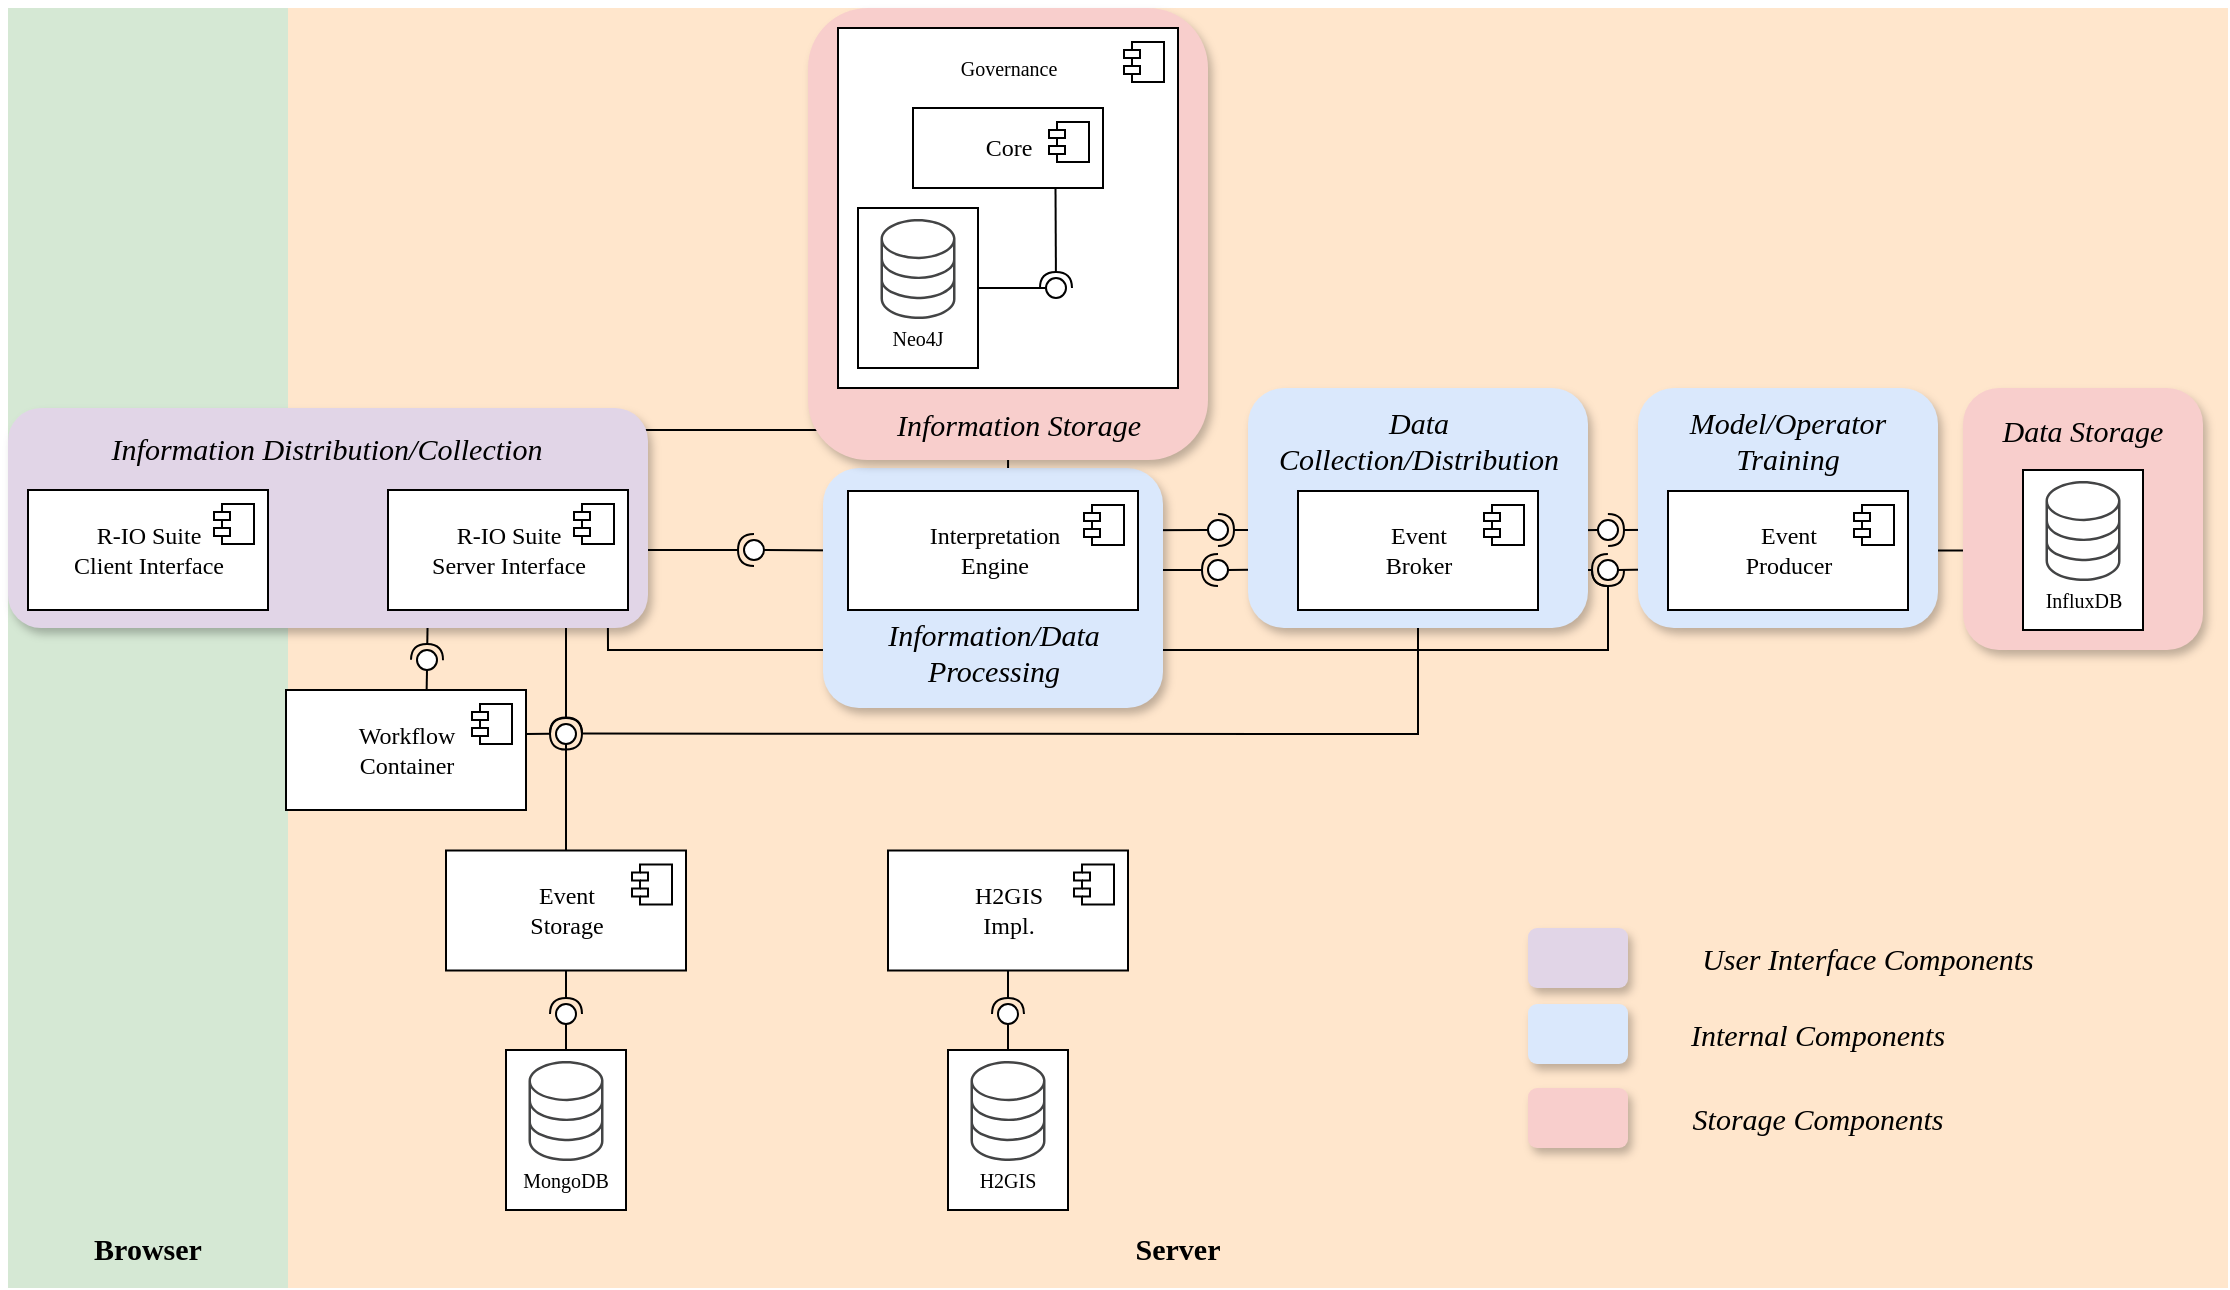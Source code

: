 <mxfile version="15.9.6" type="device"><diagram id="jAn8qlHWkcjysDi_qIiM" name="Page-1"><mxGraphModel dx="1185" dy="650" grid="1" gridSize="10" guides="1" tooltips="1" connect="1" arrows="1" fold="1" page="1" pageScale="1" pageWidth="1169" pageHeight="827" math="0" shadow="0"><root><mxCell id="0"/><mxCell id="1" parent="0"/><mxCell id="mTJzReZwDnNRR1plRmi6-117" value="" style="rounded=0;whiteSpace=wrap;html=1;fontFamily=Verdana;fontSize=10;verticalAlign=middle;strokeColor=none;fillColor=#d5e8d4;" parent="1" vertex="1"><mxGeometry width="140" height="640" as="geometry"/></mxCell><mxCell id="mTJzReZwDnNRR1plRmi6-118" value="" style="rounded=0;whiteSpace=wrap;html=1;fontFamily=Verdana;fontSize=10;verticalAlign=middle;strokeColor=none;fillColor=#ffe6cc;" parent="1" vertex="1"><mxGeometry x="140" width="970" height="640" as="geometry"/></mxCell><mxCell id="mTJzReZwDnNRR1plRmi6-22" value="&lt;div&gt;Workflow&lt;/div&gt;&lt;div&gt;Container&lt;br&gt;&lt;/div&gt;" style="html=1;dropTarget=0;fontFamily=Verdana;" parent="1" vertex="1"><mxGeometry x="139" y="341" width="120" height="60" as="geometry"/></mxCell><mxCell id="mTJzReZwDnNRR1plRmi6-23" value="" style="shape=module;jettyWidth=8;jettyHeight=4;fontFamily=Verdana;" parent="mTJzReZwDnNRR1plRmi6-22" vertex="1"><mxGeometry x="1" width="20" height="20" relative="1" as="geometry"><mxPoint x="-27" y="7" as="offset"/></mxGeometry></mxCell><mxCell id="mTJzReZwDnNRR1plRmi6-27" value="&lt;div&gt;Event&lt;/div&gt;&lt;div&gt;Storage&lt;/div&gt;" style="html=1;dropTarget=0;fontFamily=Verdana;" parent="1" vertex="1"><mxGeometry x="219" y="421.25" width="120" height="60" as="geometry"/></mxCell><mxCell id="mTJzReZwDnNRR1plRmi6-28" value="" style="shape=module;jettyWidth=8;jettyHeight=4;fontFamily=Verdana;" parent="mTJzReZwDnNRR1plRmi6-27" vertex="1"><mxGeometry x="1" width="20" height="20" relative="1" as="geometry"><mxPoint x="-27" y="7" as="offset"/></mxGeometry></mxCell><mxCell id="mTJzReZwDnNRR1plRmi6-38" value="" style="rounded=0;orthogonalLoop=1;jettySize=auto;html=1;endArrow=none;endFill=0;sketch=0;sourcePerimeterSpacing=0;targetPerimeterSpacing=0;fontFamily=Verdana;fontSize=10;exitX=0.5;exitY=0;exitDx=0;exitDy=0;" parent="1" source="mTJzReZwDnNRR1plRmi6-20" target="mTJzReZwDnNRR1plRmi6-40" edge="1"><mxGeometry relative="1" as="geometry"><mxPoint x="294" y="330.5" as="sourcePoint"/></mxGeometry></mxCell><mxCell id="mTJzReZwDnNRR1plRmi6-39" value="" style="rounded=0;orthogonalLoop=1;jettySize=auto;html=1;endArrow=halfCircle;endFill=0;entryX=0.5;entryY=0.5;endSize=6;strokeWidth=1;sketch=0;fontFamily=Verdana;fontSize=10;exitX=0.75;exitY=0;exitDx=0;exitDy=0;" parent="1" source="mTJzReZwDnNRR1plRmi6-29" target="mTJzReZwDnNRR1plRmi6-40" edge="1"><mxGeometry relative="1" as="geometry"><mxPoint x="334" y="330.5" as="sourcePoint"/><Array as="points"><mxPoint x="280" y="211"/></Array></mxGeometry></mxCell><mxCell id="mTJzReZwDnNRR1plRmi6-40" value="" style="ellipse;whiteSpace=wrap;html=1;align=center;aspect=fixed;resizable=0;points=[];outlineConnect=0;sketch=0;fontFamily=Verdana;fontSize=10;" parent="1" vertex="1"><mxGeometry x="495" y="206" width="10" height="10" as="geometry"/></mxCell><mxCell id="mTJzReZwDnNRR1plRmi6-47" value="" style="rounded=0;orthogonalLoop=1;jettySize=auto;html=1;endArrow=halfCircle;endFill=0;endSize=6;strokeWidth=1;sketch=0;fontFamily=Verdana;fontSize=10;" parent="1" edge="1"><mxGeometry relative="1" as="geometry"><mxPoint x="500" y="241" as="sourcePoint"/><mxPoint x="500.064" y="211.0" as="targetPoint"/></mxGeometry></mxCell><mxCell id="mTJzReZwDnNRR1plRmi6-88" value="" style="rounded=0;orthogonalLoop=1;jettySize=auto;html=1;endArrow=none;endFill=0;sketch=0;sourcePerimeterSpacing=0;targetPerimeterSpacing=0;fontFamily=Verdana;fontSize=10;exitX=0;exitY=0.5;exitDx=0;exitDy=0;" parent="1" source="mTJzReZwDnNRR1plRmi6-85" target="mTJzReZwDnNRR1plRmi6-90" edge="1"><mxGeometry relative="1" as="geometry"><mxPoint x="1023" y="537" as="sourcePoint"/></mxGeometry></mxCell><mxCell id="mTJzReZwDnNRR1plRmi6-89" value="" style="rounded=0;orthogonalLoop=1;jettySize=auto;html=1;endArrow=halfCircle;endFill=0;entryX=0.5;entryY=0.5;endSize=6;strokeWidth=1;sketch=0;fontFamily=Verdana;fontSize=10;exitX=1;exitY=0.5;exitDx=0;exitDy=0;" parent="1" source="mTJzReZwDnNRR1plRmi6-33" target="mTJzReZwDnNRR1plRmi6-90" edge="1"><mxGeometry relative="1" as="geometry"><mxPoint x="852.5" y="351" as="sourcePoint"/></mxGeometry></mxCell><mxCell id="mTJzReZwDnNRR1plRmi6-90" value="" style="ellipse;whiteSpace=wrap;html=1;align=center;aspect=fixed;resizable=0;points=[];outlineConnect=0;sketch=0;fontFamily=Verdana;fontSize=10;" parent="1" vertex="1"><mxGeometry x="982.5" y="266.25" width="10" height="10" as="geometry"/></mxCell><mxCell id="mTJzReZwDnNRR1plRmi6-91" value="" style="rounded=0;orthogonalLoop=1;jettySize=auto;html=1;endArrow=none;endFill=0;sketch=0;sourcePerimeterSpacing=0;targetPerimeterSpacing=0;fontFamily=Verdana;fontSize=10;exitX=0.586;exitY=0;exitDx=0;exitDy=0;exitPerimeter=0;" parent="1" source="mTJzReZwDnNRR1plRmi6-22" target="mTJzReZwDnNRR1plRmi6-93" edge="1"><mxGeometry relative="1" as="geometry"><mxPoint x="210" y="341" as="sourcePoint"/></mxGeometry></mxCell><mxCell id="mTJzReZwDnNRR1plRmi6-92" value="" style="rounded=0;orthogonalLoop=1;jettySize=auto;html=1;endArrow=halfCircle;endFill=0;entryX=0.5;entryY=0.5;endSize=6;strokeWidth=1;sketch=0;fontFamily=Verdana;fontSize=10;exitX=0.166;exitY=0.998;exitDx=0;exitDy=0;entryDx=0;entryDy=0;exitPerimeter=0;" parent="1" source="mTJzReZwDnNRR1plRmi6-29" target="mTJzReZwDnNRR1plRmi6-93" edge="1"><mxGeometry relative="1" as="geometry"><mxPoint x="448" y="255.5" as="sourcePoint"/></mxGeometry></mxCell><mxCell id="mTJzReZwDnNRR1plRmi6-93" value="" style="ellipse;whiteSpace=wrap;html=1;align=center;aspect=fixed;resizable=0;points=[];outlineConnect=0;sketch=0;fontFamily=Verdana;fontSize=10;" parent="1" vertex="1"><mxGeometry x="204.5" y="321" width="10" height="10" as="geometry"/></mxCell><mxCell id="mTJzReZwDnNRR1plRmi6-111" value="" style="rounded=0;orthogonalLoop=1;jettySize=auto;html=1;endArrow=none;endFill=0;sketch=0;sourcePerimeterSpacing=0;targetPerimeterSpacing=0;fontFamily=Verdana;fontSize=10;exitX=1;exitY=0.5;exitDx=0;exitDy=0;" parent="1" source="mTJzReZwDnNRR1plRmi6-5" target="mTJzReZwDnNRR1plRmi6-113" edge="1"><mxGeometry relative="1" as="geometry"><mxPoint x="153" y="271.5" as="sourcePoint"/></mxGeometry></mxCell><mxCell id="mTJzReZwDnNRR1plRmi6-112" value="" style="rounded=0;orthogonalLoop=1;jettySize=auto;html=1;endArrow=halfCircle;endFill=0;entryX=0.5;entryY=0.5;endSize=6;strokeWidth=1;sketch=0;fontFamily=Verdana;fontSize=10;exitX=0;exitY=0.5;exitDx=0;exitDy=0;" parent="1" source="mTJzReZwDnNRR1plRmi6-29" target="mTJzReZwDnNRR1plRmi6-113" edge="1"><mxGeometry relative="1" as="geometry"><mxPoint x="164.82" y="271.5" as="sourcePoint"/></mxGeometry></mxCell><mxCell id="mTJzReZwDnNRR1plRmi6-113" value="" style="ellipse;whiteSpace=wrap;html=1;align=center;aspect=fixed;resizable=0;points=[];outlineConnect=0;sketch=0;fontFamily=Verdana;fontSize=10;" parent="1" vertex="1"><mxGeometry x="155" y="266" width="10" height="10" as="geometry"/></mxCell><mxCell id="mTJzReZwDnNRR1plRmi6-120" value="Browser" style="text;html=1;strokeColor=none;fillColor=none;align=center;verticalAlign=middle;whiteSpace=wrap;rounded=0;fontFamily=Verdana;fontSize=15;fontStyle=1" parent="1" vertex="1"><mxGeometry x="40" y="605" width="60" height="30" as="geometry"/></mxCell><mxCell id="mTJzReZwDnNRR1plRmi6-121" value="Server" style="text;html=1;strokeColor=none;fillColor=none;align=center;verticalAlign=middle;whiteSpace=wrap;rounded=0;fontFamily=Verdana;fontSize=15;fontStyle=1" parent="1" vertex="1"><mxGeometry x="555" y="605" width="60" height="30" as="geometry"/></mxCell><mxCell id="RzvdhJjXobXkC35wTzSU-4" value="" style="rounded=0;orthogonalLoop=1;jettySize=auto;html=1;endArrow=none;endFill=0;sketch=0;sourcePerimeterSpacing=0;targetPerimeterSpacing=0;exitX=0;exitY=0.5;exitDx=0;exitDy=0;" parent="1" source="mTJzReZwDnNRR1plRmi6-18" target="RzvdhJjXobXkC35wTzSU-6" edge="1"><mxGeometry relative="1" as="geometry"><mxPoint x="353" y="271" as="sourcePoint"/></mxGeometry></mxCell><mxCell id="RzvdhJjXobXkC35wTzSU-5" value="" style="rounded=0;orthogonalLoop=1;jettySize=auto;html=1;endArrow=halfCircle;endFill=0;entryX=0.5;entryY=0.5;endSize=6;strokeWidth=1;sketch=0;exitX=1;exitY=0.5;exitDx=0;exitDy=0;" parent="1" source="mTJzReZwDnNRR1plRmi6-29" target="RzvdhJjXobXkC35wTzSU-6" edge="1"><mxGeometry relative="1" as="geometry"><mxPoint x="393" y="271" as="sourcePoint"/></mxGeometry></mxCell><mxCell id="RzvdhJjXobXkC35wTzSU-6" value="" style="ellipse;whiteSpace=wrap;html=1;align=center;aspect=fixed;resizable=0;points=[];outlineConnect=0;sketch=0;" parent="1" vertex="1"><mxGeometry x="368" y="266" width="10" height="10" as="geometry"/></mxCell><mxCell id="RzvdhJjXobXkC35wTzSU-7" value="" style="rounded=0;orthogonalLoop=1;jettySize=auto;html=1;endArrow=none;endFill=0;sketch=0;sourcePerimeterSpacing=0;targetPerimeterSpacing=0;exitX=1;exitY=0.329;exitDx=0;exitDy=0;exitPerimeter=0;" parent="1" source="mTJzReZwDnNRR1plRmi6-18" target="RzvdhJjXobXkC35wTzSU-9" edge="1"><mxGeometry relative="1" as="geometry"><mxPoint x="585" y="261" as="sourcePoint"/></mxGeometry></mxCell><mxCell id="RzvdhJjXobXkC35wTzSU-8" value="" style="rounded=0;orthogonalLoop=1;jettySize=auto;html=1;endArrow=halfCircle;endFill=0;entryX=0.5;entryY=0.5;endSize=6;strokeWidth=1;sketch=0;exitX=-0.008;exitY=0.329;exitDx=0;exitDy=0;exitPerimeter=0;" parent="1" source="mTJzReZwDnNRR1plRmi6-24" target="RzvdhJjXobXkC35wTzSU-9" edge="1"><mxGeometry relative="1" as="geometry"><mxPoint x="625" y="261" as="sourcePoint"/></mxGeometry></mxCell><mxCell id="RzvdhJjXobXkC35wTzSU-9" value="" style="ellipse;whiteSpace=wrap;html=1;align=center;aspect=fixed;resizable=0;points=[];outlineConnect=0;sketch=0;" parent="1" vertex="1"><mxGeometry x="600" y="256" width="10" height="10" as="geometry"/></mxCell><mxCell id="RzvdhJjXobXkC35wTzSU-10" value="" style="rounded=0;orthogonalLoop=1;jettySize=auto;html=1;endArrow=none;endFill=0;sketch=0;sourcePerimeterSpacing=0;targetPerimeterSpacing=0;exitX=0.004;exitY=0.657;exitDx=0;exitDy=0;exitPerimeter=0;" parent="1" source="mTJzReZwDnNRR1plRmi6-24" target="RzvdhJjXobXkC35wTzSU-12" edge="1"><mxGeometry relative="1" as="geometry"><mxPoint x="585" y="281" as="sourcePoint"/></mxGeometry></mxCell><mxCell id="RzvdhJjXobXkC35wTzSU-11" value="" style="rounded=0;orthogonalLoop=1;jettySize=auto;html=1;endArrow=halfCircle;endFill=0;entryX=0.5;entryY=0.5;endSize=6;strokeWidth=1;sketch=0;entryDx=0;entryDy=0;exitX=0.997;exitY=0.663;exitDx=0;exitDy=0;exitPerimeter=0;" parent="1" source="mTJzReZwDnNRR1plRmi6-18" target="RzvdhJjXobXkC35wTzSU-12" edge="1"><mxGeometry relative="1" as="geometry"><mxPoint x="625" y="281" as="sourcePoint"/></mxGeometry></mxCell><mxCell id="RzvdhJjXobXkC35wTzSU-12" value="" style="ellipse;whiteSpace=wrap;html=1;align=center;aspect=fixed;resizable=0;points=[];outlineConnect=0;sketch=0;" parent="1" vertex="1"><mxGeometry x="600" y="276" width="10" height="10" as="geometry"/></mxCell><mxCell id="RzvdhJjXobXkC35wTzSU-14" value="" style="rounded=0;orthogonalLoop=1;jettySize=auto;html=1;endArrow=none;endFill=0;sketch=0;sourcePerimeterSpacing=0;targetPerimeterSpacing=0;exitX=0.999;exitY=0.335;exitDx=0;exitDy=0;exitPerimeter=0;" parent="1" source="mTJzReZwDnNRR1plRmi6-24" target="RzvdhJjXobXkC35wTzSU-16" edge="1"><mxGeometry relative="1" as="geometry"><mxPoint x="780" y="261" as="sourcePoint"/></mxGeometry></mxCell><mxCell id="RzvdhJjXobXkC35wTzSU-15" value="" style="rounded=0;orthogonalLoop=1;jettySize=auto;html=1;endArrow=halfCircle;endFill=0;entryX=0.5;entryY=0.5;endSize=6;strokeWidth=1;sketch=0;exitX=0;exitY=0.325;exitDx=0;exitDy=0;exitPerimeter=0;" parent="1" source="mTJzReZwDnNRR1plRmi6-33" target="RzvdhJjXobXkC35wTzSU-16" edge="1"><mxGeometry relative="1" as="geometry"><mxPoint x="820" y="261" as="sourcePoint"/></mxGeometry></mxCell><mxCell id="RzvdhJjXobXkC35wTzSU-16" value="" style="ellipse;whiteSpace=wrap;html=1;align=center;aspect=fixed;resizable=0;points=[];outlineConnect=0;sketch=0;" parent="1" vertex="1"><mxGeometry x="795" y="256" width="10" height="10" as="geometry"/></mxCell><mxCell id="RzvdhJjXobXkC35wTzSU-17" value="" style="rounded=0;orthogonalLoop=1;jettySize=auto;html=1;endArrow=none;endFill=0;sketch=0;sourcePerimeterSpacing=0;targetPerimeterSpacing=0;exitX=-0.003;exitY=0.657;exitDx=0;exitDy=0;exitPerimeter=0;" parent="1" source="mTJzReZwDnNRR1plRmi6-33" target="RzvdhJjXobXkC35wTzSU-19" edge="1"><mxGeometry relative="1" as="geometry"><mxPoint x="780" y="281" as="sourcePoint"/></mxGeometry></mxCell><mxCell id="RzvdhJjXobXkC35wTzSU-18" value="" style="rounded=0;orthogonalLoop=1;jettySize=auto;html=1;endArrow=halfCircle;endFill=0;entryX=0.5;entryY=0.5;endSize=6;strokeWidth=1;sketch=0;exitX=1.001;exitY=0.667;exitDx=0;exitDy=0;exitPerimeter=0;" parent="1" source="mTJzReZwDnNRR1plRmi6-24" target="RzvdhJjXobXkC35wTzSU-19" edge="1"><mxGeometry relative="1" as="geometry"><mxPoint x="820" y="281" as="sourcePoint"/></mxGeometry></mxCell><mxCell id="RzvdhJjXobXkC35wTzSU-19" value="" style="ellipse;whiteSpace=wrap;html=1;align=center;aspect=fixed;resizable=0;points=[];outlineConnect=0;sketch=0;" parent="1" vertex="1"><mxGeometry x="795" y="276" width="10" height="10" as="geometry"/></mxCell><mxCell id="RzvdhJjXobXkC35wTzSU-23" value="" style="rounded=0;orthogonalLoop=1;jettySize=auto;html=1;endArrow=none;endFill=0;sketch=0;sourcePerimeterSpacing=0;targetPerimeterSpacing=0;exitX=0.5;exitY=0;exitDx=0;exitDy=0;" parent="1" source="mTJzReZwDnNRR1plRmi6-107" target="RzvdhJjXobXkC35wTzSU-25" edge="1"><mxGeometry relative="1" as="geometry"><mxPoint x="264" y="500" as="sourcePoint"/></mxGeometry></mxCell><mxCell id="RzvdhJjXobXkC35wTzSU-24" value="" style="rounded=0;orthogonalLoop=1;jettySize=auto;html=1;endArrow=halfCircle;endFill=0;entryX=0.5;entryY=0.5;endSize=6;strokeWidth=1;sketch=0;exitX=0.5;exitY=1;exitDx=0;exitDy=0;" parent="1" source="mTJzReZwDnNRR1plRmi6-27" target="RzvdhJjXobXkC35wTzSU-25" edge="1"><mxGeometry relative="1" as="geometry"><mxPoint x="304" y="500" as="sourcePoint"/></mxGeometry></mxCell><mxCell id="RzvdhJjXobXkC35wTzSU-25" value="" style="ellipse;whiteSpace=wrap;html=1;align=center;aspect=fixed;resizable=0;points=[];outlineConnect=0;sketch=0;" parent="1" vertex="1"><mxGeometry x="274" y="498" width="10" height="10" as="geometry"/></mxCell><mxCell id="RzvdhJjXobXkC35wTzSU-26" value="" style="rounded=0;orthogonalLoop=1;jettySize=auto;html=1;endArrow=none;endFill=0;sketch=0;sourcePerimeterSpacing=0;targetPerimeterSpacing=0;exitX=0.5;exitY=0;exitDx=0;exitDy=0;" parent="1" source="mTJzReZwDnNRR1plRmi6-27" edge="1"><mxGeometry relative="1" as="geometry"><mxPoint x="263" y="386" as="sourcePoint"/><mxPoint x="279" y="368" as="targetPoint"/></mxGeometry></mxCell><mxCell id="RzvdhJjXobXkC35wTzSU-27" value="" style="rounded=0;orthogonalLoop=1;jettySize=auto;html=1;endArrow=halfCircle;endFill=0;entryX=0.5;entryY=0.5;endSize=6;strokeWidth=1;sketch=0;exitX=0.25;exitY=1;exitDx=0;exitDy=0;" parent="1" edge="1"><mxGeometry relative="1" as="geometry"><mxPoint x="279" y="301" as="sourcePoint"/><mxPoint x="279" y="363" as="targetPoint"/></mxGeometry></mxCell><mxCell id="RzvdhJjXobXkC35wTzSU-28" value="" style="ellipse;whiteSpace=wrap;html=1;align=center;aspect=fixed;resizable=0;points=[];outlineConnect=0;sketch=0;" parent="1" vertex="1"><mxGeometry x="274" y="358" width="10" height="10" as="geometry"/></mxCell><mxCell id="RzvdhJjXobXkC35wTzSU-30" value="" style="rounded=0;orthogonalLoop=1;jettySize=auto;html=1;endArrow=halfCircle;endFill=0;entryX=0.5;entryY=0.5;endSize=6;strokeWidth=1;sketch=0;" parent="1" edge="1"><mxGeometry relative="1" as="geometry"><mxPoint x="259" y="363" as="sourcePoint"/><mxPoint x="279" y="362.8" as="targetPoint"/><Array as="points"/></mxGeometry></mxCell><mxCell id="RzvdhJjXobXkC35wTzSU-35" value="H2GIS&lt;br&gt;Impl." style="html=1;dropTarget=0;fontFamily=Verdana;" parent="1" vertex="1"><mxGeometry x="440" y="421.25" width="120" height="60" as="geometry"/></mxCell><mxCell id="RzvdhJjXobXkC35wTzSU-36" value="" style="shape=module;jettyWidth=8;jettyHeight=4;fontFamily=Verdana;" parent="RzvdhJjXobXkC35wTzSU-35" vertex="1"><mxGeometry x="1" width="20" height="20" relative="1" as="geometry"><mxPoint x="-27" y="7" as="offset"/></mxGeometry></mxCell><mxCell id="RzvdhJjXobXkC35wTzSU-37" value="" style="group" parent="1" vertex="1" connectable="0"><mxGeometry x="470" y="521" width="60" height="80" as="geometry"/></mxCell><mxCell id="RzvdhJjXobXkC35wTzSU-38" value="" style="rounded=0;whiteSpace=wrap;html=1;fontFamily=Verdana;fontSize=10;" parent="RzvdhJjXobXkC35wTzSU-37" vertex="1"><mxGeometry width="60" height="80" as="geometry"/></mxCell><mxCell id="RzvdhJjXobXkC35wTzSU-39" value="" style="sketch=0;pointerEvents=1;shadow=0;dashed=0;html=1;strokeColor=none;fillColor=#434445;aspect=fixed;labelPosition=center;verticalLabelPosition=bottom;verticalAlign=top;align=center;outlineConnect=0;shape=mxgraph.vvd.storage;fontFamily=Verdana;container=0;" parent="RzvdhJjXobXkC35wTzSU-37" vertex="1"><mxGeometry x="11.25" y="5.5" width="37.5" height="50" as="geometry"><mxRectangle x="6.25" width="50" height="40" as="alternateBounds"/></mxGeometry></mxCell><mxCell id="RzvdhJjXobXkC35wTzSU-40" value="H2GIS" style="text;html=1;strokeColor=none;fillColor=none;align=center;verticalAlign=middle;whiteSpace=wrap;rounded=0;fontSize=10;fontFamily=Verdana;" parent="RzvdhJjXobXkC35wTzSU-37" vertex="1"><mxGeometry x="5" y="54.5" width="50" height="20" as="geometry"/></mxCell><mxCell id="RzvdhJjXobXkC35wTzSU-42" value="" style="rounded=0;orthogonalLoop=1;jettySize=auto;html=1;endArrow=none;endFill=0;sketch=0;sourcePerimeterSpacing=0;targetPerimeterSpacing=0;exitX=0.5;exitY=0;exitDx=0;exitDy=0;" parent="1" source="RzvdhJjXobXkC35wTzSU-38" target="RzvdhJjXobXkC35wTzSU-44" edge="1"><mxGeometry relative="1" as="geometry"><mxPoint x="508" y="551" as="sourcePoint"/></mxGeometry></mxCell><mxCell id="RzvdhJjXobXkC35wTzSU-43" value="" style="rounded=0;orthogonalLoop=1;jettySize=auto;html=1;endArrow=halfCircle;endFill=0;entryX=0.5;entryY=0.5;endSize=6;strokeWidth=1;sketch=0;exitX=0.5;exitY=1;exitDx=0;exitDy=0;" parent="1" source="RzvdhJjXobXkC35wTzSU-35" target="RzvdhJjXobXkC35wTzSU-44" edge="1"><mxGeometry relative="1" as="geometry"><mxPoint x="548" y="551" as="sourcePoint"/></mxGeometry></mxCell><mxCell id="RzvdhJjXobXkC35wTzSU-44" value="" style="ellipse;whiteSpace=wrap;html=1;align=center;aspect=fixed;resizable=0;points=[];outlineConnect=0;sketch=0;" parent="1" vertex="1"><mxGeometry x="495" y="498" width="10" height="10" as="geometry"/></mxCell><mxCell id="qUz9AGgvDxU_uUeZk8GR-4" value="" style="rounded=1;whiteSpace=wrap;html=1;fontFamily=Verdana;fontSize=15;strokeColor=none;fillColor=#dae8fc;shadow=1;" parent="1" vertex="1"><mxGeometry x="815" y="190" width="150" height="120" as="geometry"/></mxCell><mxCell id="mTJzReZwDnNRR1plRmi6-33" value="&lt;div&gt;Event&lt;/div&gt;&lt;div&gt;Producer&lt;/div&gt;" style="html=1;dropTarget=0;fontFamily=Verdana;" parent="1" vertex="1"><mxGeometry x="830" y="241.5" width="120" height="59.5" as="geometry"/></mxCell><mxCell id="mTJzReZwDnNRR1plRmi6-34" value="" style="shape=module;jettyWidth=8;jettyHeight=4;fontFamily=Verdana;" parent="mTJzReZwDnNRR1plRmi6-33" vertex="1"><mxGeometry x="1" width="20" height="20" relative="1" as="geometry"><mxPoint x="-27" y="7" as="offset"/></mxGeometry></mxCell><mxCell id="qUz9AGgvDxU_uUeZk8GR-3" value="&lt;div&gt;Model/Operator&lt;/div&gt;&lt;div&gt;Training&lt;br&gt;&lt;/div&gt;" style="text;html=1;strokeColor=none;fillColor=none;align=center;verticalAlign=middle;whiteSpace=wrap;rounded=0;fontFamily=Verdana;fontColor=#000000;fontStyle=2;fontSize=15;" parent="1" vertex="1"><mxGeometry x="830" y="201" width="120" height="30" as="geometry"/></mxCell><mxCell id="RzvdhJjXobXkC35wTzSU-33" value="" style="rounded=0;orthogonalLoop=1;jettySize=auto;html=1;endArrow=halfCircle;endFill=0;entryX=0.5;entryY=0.5;endSize=6;strokeWidth=1;sketch=0;exitX=0.5;exitY=1;exitDx=0;exitDy=0;" parent="1" source="mTJzReZwDnNRR1plRmi6-24" edge="1"><mxGeometry relative="1" as="geometry"><mxPoint x="299" y="362.8" as="sourcePoint"/><mxPoint x="279" y="362.8" as="targetPoint"/><Array as="points"><mxPoint x="705" y="363"/></Array></mxGeometry></mxCell><mxCell id="RzvdhJjXobXkC35wTzSU-21" value="" style="rounded=0;orthogonalLoop=1;jettySize=auto;html=1;endArrow=halfCircle;endFill=0;endSize=6;strokeWidth=1;sketch=0;exitX=0.916;exitY=1.002;exitDx=0;exitDy=0;exitPerimeter=0;" parent="1" source="mTJzReZwDnNRR1plRmi6-29" edge="1"><mxGeometry relative="1" as="geometry"><mxPoint x="320" y="311" as="sourcePoint"/><mxPoint x="800" y="281" as="targetPoint"/><Array as="points"><mxPoint x="300" y="321"/><mxPoint x="800" y="321"/></Array></mxGeometry></mxCell><mxCell id="qUz9AGgvDxU_uUeZk8GR-6" value="" style="rounded=1;whiteSpace=wrap;html=1;fontFamily=Verdana;fontSize=15;strokeColor=none;fillColor=#dae8fc;shadow=1;" parent="1" vertex="1"><mxGeometry x="620" y="190" width="170" height="120" as="geometry"/></mxCell><mxCell id="mTJzReZwDnNRR1plRmi6-24" value="&lt;div&gt;Event&lt;/div&gt;&lt;div&gt;Broker&lt;/div&gt;" style="html=1;dropTarget=0;fontFamily=Verdana;" parent="1" vertex="1"><mxGeometry x="645" y="241.5" width="120" height="59.5" as="geometry"/></mxCell><mxCell id="mTJzReZwDnNRR1plRmi6-25" value="" style="shape=module;jettyWidth=8;jettyHeight=4;fontFamily=Verdana;" parent="mTJzReZwDnNRR1plRmi6-24" vertex="1"><mxGeometry x="1" width="20" height="20" relative="1" as="geometry"><mxPoint x="-27" y="7" as="offset"/></mxGeometry></mxCell><mxCell id="qUz9AGgvDxU_uUeZk8GR-7" value="Data&lt;br&gt;Collection/Distribution" style="text;html=1;strokeColor=none;fillColor=none;align=center;verticalAlign=middle;whiteSpace=wrap;rounded=0;fontFamily=Verdana;fontColor=#000000;fontStyle=2;fontSize=15;" parent="1" vertex="1"><mxGeometry x="621.25" y="201" width="168.75" height="30" as="geometry"/></mxCell><mxCell id="qUz9AGgvDxU_uUeZk8GR-8" value="" style="rounded=1;whiteSpace=wrap;html=1;fontFamily=Verdana;fontSize=15;strokeColor=none;fillColor=#dae8fc;shadow=1;" parent="1" vertex="1"><mxGeometry x="407.5" y="230" width="170" height="120" as="geometry"/></mxCell><mxCell id="mTJzReZwDnNRR1plRmi6-18" value="&lt;div&gt;Interpretation&lt;/div&gt;&lt;div&gt;Engine&lt;/div&gt;" style="html=1;dropTarget=0;fontFamily=Verdana;" parent="1" vertex="1"><mxGeometry x="420" y="241.5" width="145" height="59.5" as="geometry"/></mxCell><mxCell id="mTJzReZwDnNRR1plRmi6-19" value="" style="shape=module;jettyWidth=8;jettyHeight=4;fontFamily=Verdana;" parent="mTJzReZwDnNRR1plRmi6-18" vertex="1"><mxGeometry x="1" width="20" height="20" relative="1" as="geometry"><mxPoint x="-27" y="7" as="offset"/></mxGeometry></mxCell><mxCell id="qUz9AGgvDxU_uUeZk8GR-9" value="Information/Data&lt;br&gt;Processing" style="text;html=1;strokeColor=none;fillColor=none;align=center;verticalAlign=middle;whiteSpace=wrap;rounded=0;fontFamily=Verdana;fontColor=#000000;fontStyle=2;fontSize=15;" parent="1" vertex="1"><mxGeometry x="415" y="302" width="156" height="39" as="geometry"/></mxCell><mxCell id="qUz9AGgvDxU_uUeZk8GR-10" value="" style="rounded=1;whiteSpace=wrap;html=1;fontFamily=Verdana;fontSize=15;strokeColor=none;fillColor=#f8cecc;shadow=1;" parent="1" vertex="1"><mxGeometry x="977.5" y="190" width="120" height="131" as="geometry"/></mxCell><mxCell id="mTJzReZwDnNRR1plRmi6-84" value="" style="group" parent="1" vertex="1" connectable="0"><mxGeometry x="1007.5" y="231" width="60" height="80" as="geometry"/></mxCell><mxCell id="mTJzReZwDnNRR1plRmi6-85" value="" style="rounded=0;whiteSpace=wrap;html=1;fontFamily=Verdana;fontSize=10;" parent="mTJzReZwDnNRR1plRmi6-84" vertex="1"><mxGeometry width="60" height="80" as="geometry"/></mxCell><mxCell id="mTJzReZwDnNRR1plRmi6-86" value="" style="sketch=0;pointerEvents=1;shadow=0;dashed=0;html=1;strokeColor=none;fillColor=#434445;aspect=fixed;labelPosition=center;verticalLabelPosition=bottom;verticalAlign=top;align=center;outlineConnect=0;shape=mxgraph.vvd.storage;fontFamily=Verdana;container=0;" parent="mTJzReZwDnNRR1plRmi6-84" vertex="1"><mxGeometry x="11.25" y="5.5" width="37.5" height="50" as="geometry"><mxRectangle x="6.25" width="50" height="40" as="alternateBounds"/></mxGeometry></mxCell><mxCell id="mTJzReZwDnNRR1plRmi6-87" value="InfluxDB" style="text;html=1;strokeColor=none;fillColor=none;align=center;verticalAlign=middle;whiteSpace=wrap;rounded=0;fontSize=10;fontFamily=Verdana;" parent="mTJzReZwDnNRR1plRmi6-84" vertex="1"><mxGeometry x="5" y="54.5" width="50" height="20" as="geometry"/></mxCell><mxCell id="qUz9AGgvDxU_uUeZk8GR-11" value="Data Storage" style="text;html=1;strokeColor=none;fillColor=none;align=center;verticalAlign=middle;whiteSpace=wrap;rounded=0;fontFamily=Verdana;fontColor=#000000;fontStyle=2;fontSize=15;" parent="1" vertex="1"><mxGeometry x="986.88" y="196" width="101.25" height="30" as="geometry"/></mxCell><mxCell id="qUz9AGgvDxU_uUeZk8GR-14" value="" style="rounded=1;whiteSpace=wrap;html=1;fontFamily=Verdana;fontSize=15;strokeColor=none;fillColor=#f8cecc;shadow=1;" parent="1" vertex="1"><mxGeometry x="400" width="200" height="226" as="geometry"/></mxCell><mxCell id="qUz9AGgvDxU_uUeZk8GR-19" value="Information Storage" style="text;html=1;strokeColor=none;fillColor=none;align=center;verticalAlign=middle;whiteSpace=wrap;rounded=0;fontFamily=Verdana;fontColor=#000000;fontStyle=2;fontSize=15;" parent="1" vertex="1"><mxGeometry x="427.5" y="193" width="155" height="30" as="geometry"/></mxCell><mxCell id="mTJzReZwDnNRR1plRmi6-106" value="" style="group" parent="1" vertex="1" connectable="0"><mxGeometry x="249" y="521" width="60" height="80" as="geometry"/></mxCell><mxCell id="mTJzReZwDnNRR1plRmi6-107" value="" style="rounded=0;whiteSpace=wrap;html=1;fontFamily=Verdana;fontSize=10;" parent="mTJzReZwDnNRR1plRmi6-106" vertex="1"><mxGeometry width="60" height="80" as="geometry"/></mxCell><mxCell id="mTJzReZwDnNRR1plRmi6-108" value="" style="sketch=0;pointerEvents=1;shadow=0;dashed=0;html=1;strokeColor=none;fillColor=#434445;aspect=fixed;labelPosition=center;verticalLabelPosition=bottom;verticalAlign=top;align=center;outlineConnect=0;shape=mxgraph.vvd.storage;fontFamily=Verdana;container=0;" parent="mTJzReZwDnNRR1plRmi6-106" vertex="1"><mxGeometry x="11.25" y="5.5" width="37.5" height="50" as="geometry"><mxRectangle x="6.25" width="50" height="40" as="alternateBounds"/></mxGeometry></mxCell><mxCell id="mTJzReZwDnNRR1plRmi6-109" value="MongoDB" style="text;html=1;strokeColor=none;fillColor=none;align=center;verticalAlign=middle;whiteSpace=wrap;rounded=0;fontSize=10;fontFamily=Verdana;" parent="mTJzReZwDnNRR1plRmi6-106" vertex="1"><mxGeometry x="5" y="54.5" width="50" height="20" as="geometry"/></mxCell><mxCell id="qUz9AGgvDxU_uUeZk8GR-20" value="" style="rounded=1;whiteSpace=wrap;html=1;fontFamily=Verdana;fontSize=15;strokeColor=none;fillColor=#e1d5e7;shadow=1;" parent="1" vertex="1"><mxGeometry y="200" width="320" height="110" as="geometry"/></mxCell><mxCell id="mTJzReZwDnNRR1plRmi6-5" value="R-IO Suite&lt;br&gt;Client Interface" style="html=1;dropTarget=0;fontFamily=Verdana;" parent="1" vertex="1"><mxGeometry x="10" y="241" width="120" height="60" as="geometry"/></mxCell><mxCell id="mTJzReZwDnNRR1plRmi6-6" value="" style="shape=module;jettyWidth=8;jettyHeight=4;fontFamily=Verdana;" parent="mTJzReZwDnNRR1plRmi6-5" vertex="1"><mxGeometry x="1" width="20" height="20" relative="1" as="geometry"><mxPoint x="-27" y="7" as="offset"/></mxGeometry></mxCell><mxCell id="mTJzReZwDnNRR1plRmi6-29" value="&lt;div&gt;R-IO Suite&lt;/div&gt;&lt;div&gt;Server Interface&lt;br&gt;&lt;/div&gt;" style="html=1;dropTarget=0;fontFamily=Verdana;" parent="1" vertex="1"><mxGeometry x="190" y="241" width="120" height="60" as="geometry"/></mxCell><mxCell id="mTJzReZwDnNRR1plRmi6-30" value="" style="shape=module;jettyWidth=8;jettyHeight=4;fontFamily=Verdana;" parent="mTJzReZwDnNRR1plRmi6-29" vertex="1"><mxGeometry x="1" width="20" height="20" relative="1" as="geometry"><mxPoint x="-27" y="7" as="offset"/></mxGeometry></mxCell><mxCell id="qUz9AGgvDxU_uUeZk8GR-21" value="Information Distribution/Collection" style="text;html=1;strokeColor=none;fillColor=none;align=center;verticalAlign=middle;whiteSpace=wrap;rounded=0;fontFamily=Verdana;fontColor=#000000;fontStyle=2;fontSize=15;" parent="1" vertex="1"><mxGeometry x="44.38" y="205" width="231.25" height="30" as="geometry"/></mxCell><mxCell id="mTJzReZwDnNRR1plRmi6-64" value="" style="group" parent="1" vertex="1" connectable="0"><mxGeometry x="415" y="10" width="180" height="180" as="geometry"/></mxCell><mxCell id="mTJzReZwDnNRR1plRmi6-20" value="" style="html=1;dropTarget=0;fontFamily=Verdana;" parent="mTJzReZwDnNRR1plRmi6-64" vertex="1"><mxGeometry width="170" height="180" as="geometry"/></mxCell><mxCell id="mTJzReZwDnNRR1plRmi6-21" value="" style="shape=module;jettyWidth=8;jettyHeight=4;fontFamily=Verdana;" parent="mTJzReZwDnNRR1plRmi6-20" vertex="1"><mxGeometry x="1" width="20" height="20" relative="1" as="geometry"><mxPoint x="-27" y="7" as="offset"/></mxGeometry></mxCell><mxCell id="mTJzReZwDnNRR1plRmi6-56" value="" style="group" parent="mTJzReZwDnNRR1plRmi6-64" vertex="1" connectable="0"><mxGeometry x="10" y="90" width="60" height="80" as="geometry"/></mxCell><mxCell id="mTJzReZwDnNRR1plRmi6-54" value="" style="rounded=0;whiteSpace=wrap;html=1;fontFamily=Verdana;fontSize=10;" parent="mTJzReZwDnNRR1plRmi6-56" vertex="1"><mxGeometry width="60" height="80" as="geometry"/></mxCell><mxCell id="mTJzReZwDnNRR1plRmi6-26" value="" style="sketch=0;pointerEvents=1;shadow=0;dashed=0;html=1;strokeColor=none;fillColor=#434445;aspect=fixed;labelPosition=center;verticalLabelPosition=bottom;verticalAlign=top;align=center;outlineConnect=0;shape=mxgraph.vvd.storage;fontFamily=Verdana;container=0;" parent="mTJzReZwDnNRR1plRmi6-56" vertex="1"><mxGeometry x="11.25" y="5.5" width="37.5" height="50" as="geometry"><mxRectangle x="6.25" width="50" height="40" as="alternateBounds"/></mxGeometry></mxCell><mxCell id="mTJzReZwDnNRR1plRmi6-52" value="&lt;div&gt;Neo4J&lt;/div&gt;" style="text;html=1;strokeColor=none;fillColor=none;align=center;verticalAlign=middle;whiteSpace=wrap;rounded=0;fontSize=10;fontFamily=Verdana;" parent="mTJzReZwDnNRR1plRmi6-56" vertex="1"><mxGeometry x="5" y="54.5" width="50" height="20" as="geometry"/></mxCell><mxCell id="mTJzReZwDnNRR1plRmi6-57" value="Governance" style="text;html=1;strokeColor=none;fillColor=none;align=center;verticalAlign=middle;whiteSpace=wrap;rounded=0;fontSize=10;fontFamily=Verdana;" parent="mTJzReZwDnNRR1plRmi6-64" vertex="1"><mxGeometry x="47.5" y="10" width="75" height="20" as="geometry"/></mxCell><mxCell id="mTJzReZwDnNRR1plRmi6-58" value="Core" style="html=1;dropTarget=0;fontFamily=Verdana;" parent="mTJzReZwDnNRR1plRmi6-64" vertex="1"><mxGeometry x="37.5" y="40" width="95" height="40" as="geometry"/></mxCell><mxCell id="mTJzReZwDnNRR1plRmi6-59" value="" style="shape=module;jettyWidth=8;jettyHeight=4;fontFamily=Verdana;" parent="mTJzReZwDnNRR1plRmi6-58" vertex="1"><mxGeometry x="1" width="20" height="20" relative="1" as="geometry"><mxPoint x="-27" y="7" as="offset"/></mxGeometry></mxCell><mxCell id="mTJzReZwDnNRR1plRmi6-61" value="" style="rounded=0;orthogonalLoop=1;jettySize=auto;html=1;endArrow=none;endFill=0;sketch=0;sourcePerimeterSpacing=0;targetPerimeterSpacing=0;fontFamily=Verdana;fontSize=10;exitX=1;exitY=0.5;exitDx=0;exitDy=0;" parent="mTJzReZwDnNRR1plRmi6-64" source="mTJzReZwDnNRR1plRmi6-54" target="mTJzReZwDnNRR1plRmi6-63" edge="1"><mxGeometry relative="1" as="geometry"><mxPoint x="-73" y="101" as="sourcePoint"/></mxGeometry></mxCell><mxCell id="mTJzReZwDnNRR1plRmi6-62" value="" style="rounded=0;orthogonalLoop=1;jettySize=auto;html=1;endArrow=halfCircle;endFill=0;entryX=0.5;entryY=0.5;endSize=6;strokeWidth=1;sketch=0;fontFamily=Verdana;fontSize=10;exitX=0.75;exitY=1;exitDx=0;exitDy=0;" parent="mTJzReZwDnNRR1plRmi6-64" source="mTJzReZwDnNRR1plRmi6-58" target="mTJzReZwDnNRR1plRmi6-63" edge="1"><mxGeometry relative="1" as="geometry"><mxPoint x="-33" y="101" as="sourcePoint"/></mxGeometry></mxCell><mxCell id="mTJzReZwDnNRR1plRmi6-63" value="" style="ellipse;whiteSpace=wrap;html=1;align=center;aspect=fixed;resizable=0;points=[];outlineConnect=0;sketch=0;fontFamily=Verdana;fontSize=10;" parent="mTJzReZwDnNRR1plRmi6-64" vertex="1"><mxGeometry x="104" y="125" width="10" height="10" as="geometry"/></mxCell><mxCell id="VQdD57BNhEFm1bUzZ_Fg-1" value="" style="rounded=1;whiteSpace=wrap;html=1;fontFamily=Verdana;fontSize=15;strokeColor=none;fillColor=#e1d5e7;shadow=1;" vertex="1" parent="1"><mxGeometry x="760" y="460" width="50" height="30" as="geometry"/></mxCell><mxCell id="VQdD57BNhEFm1bUzZ_Fg-2" value="" style="rounded=1;whiteSpace=wrap;html=1;fontFamily=Verdana;fontSize=15;strokeColor=none;fillColor=#dae8fc;shadow=1;" vertex="1" parent="1"><mxGeometry x="760" y="498" width="50" height="30" as="geometry"/></mxCell><mxCell id="VQdD57BNhEFm1bUzZ_Fg-3" value="" style="rounded=1;whiteSpace=wrap;html=1;fontFamily=Verdana;fontSize=15;strokeColor=none;fillColor=#f8cecc;shadow=1;" vertex="1" parent="1"><mxGeometry x="760" y="540" width="50" height="30" as="geometry"/></mxCell><mxCell id="VQdD57BNhEFm1bUzZ_Fg-4" value="Storage Components" style="text;html=1;strokeColor=none;fillColor=none;align=center;verticalAlign=middle;whiteSpace=wrap;rounded=0;fontFamily=Verdana;fontColor=#000000;fontStyle=2;fontSize=15;" vertex="1" parent="1"><mxGeometry x="820" y="540" width="170" height="30" as="geometry"/></mxCell><mxCell id="VQdD57BNhEFm1bUzZ_Fg-5" value="Internal Components" style="text;html=1;strokeColor=none;fillColor=none;align=center;verticalAlign=middle;whiteSpace=wrap;rounded=0;fontFamily=Verdana;fontColor=#000000;fontStyle=2;fontSize=15;" vertex="1" parent="1"><mxGeometry x="820" y="498" width="170" height="30" as="geometry"/></mxCell><mxCell id="VQdD57BNhEFm1bUzZ_Fg-6" value="User Interface Components" style="text;html=1;strokeColor=none;fillColor=none;align=center;verticalAlign=middle;whiteSpace=wrap;rounded=0;fontFamily=Verdana;fontColor=#000000;fontStyle=2;fontSize=15;" vertex="1" parent="1"><mxGeometry x="820" y="460" width="220" height="30" as="geometry"/></mxCell></root></mxGraphModel></diagram></mxfile>